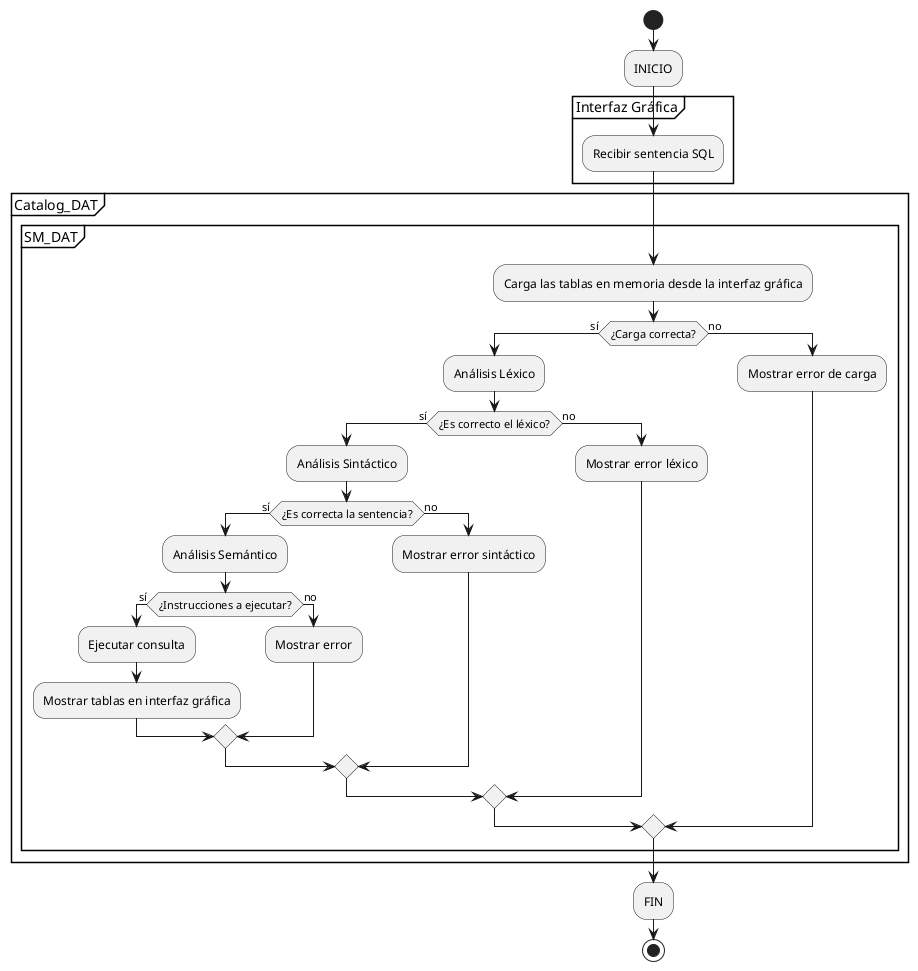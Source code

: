 @startuml
start
:INICIO;

partition "Interfaz Gráfica" {
    :Recibir sentencia SQL;
}

partition "Catalog_DAT" {
    
    partition "SM_DAT" {
        :Carga las tablas en memoria desde la interfaz gráfica;
        
        if (¿Carga correcta?) then (sí)
            :Análisis Léxico;
            
            if (¿Es correcto el léxico?) then (sí)
                :Análisis Sintáctico;
                
                if (¿Es correcta la sentencia?) then (sí)
                    :Análisis Semántico;
                    
                    if (¿Instrucciones a ejecutar?) then (sí)
                        :Ejecutar consulta;
                        
                        :Mostrar tablas en interfaz gráfica;
                    else (no)
                        :Mostrar error;
                    endif
                else (no)
                    :Mostrar error sintáctico;
                endif
            else (no)
                :Mostrar error léxico;
            endif
        else (no)
            :Mostrar error de carga;
        endif
    }
}
:FIN;
stop
@enduml

